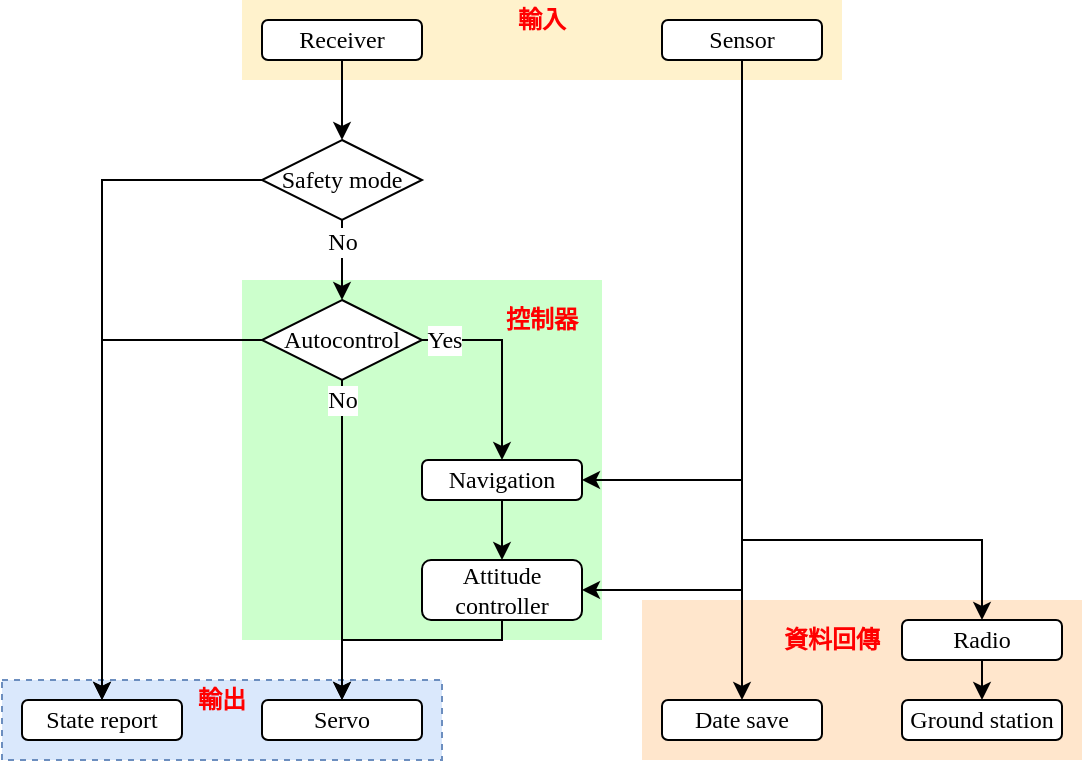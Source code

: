 <mxfile version="14.6.13" type="device" pages="2"><diagram id="71xkOZCIWP55iZQCZDu6" name="Controller_Hardware"><mxGraphModel dx="1069" dy="617" grid="1" gridSize="10" guides="1" tooltips="1" connect="1" arrows="1" fold="1" page="1" pageScale="1" pageWidth="827" pageHeight="1169" math="0" shadow="0"><root><mxCell id="mF7AuVGmOGT0jBN8QLBa-0"/><mxCell id="mF7AuVGmOGT0jBN8QLBa-1" parent="mF7AuVGmOGT0jBN8QLBa-0"/><mxCell id="OlVssdzbcfju5VcZUGdT-11" value="" style="rounded=0;whiteSpace=wrap;html=1;dashed=1;labelBackgroundColor=none;sketch=0;fontFamily=Times New Roman;fontSize=12;strokeColor=#6c8ebf;fillColor=#dae8fc;" parent="mF7AuVGmOGT0jBN8QLBa-1" vertex="1"><mxGeometry x="150" y="410" width="220" height="40" as="geometry"/></mxCell><mxCell id="OlVssdzbcfju5VcZUGdT-9" value="" style="rounded=0;whiteSpace=wrap;html=1;dashed=1;labelBackgroundColor=none;sketch=0;fontFamily=Times New Roman;fontSize=12;fillColor=#fff2cc;strokeColor=none;" parent="mF7AuVGmOGT0jBN8QLBa-1" vertex="1"><mxGeometry x="270" y="70" width="300" height="40" as="geometry"/></mxCell><mxCell id="OlVssdzbcfju5VcZUGdT-6" value="" style="rounded=0;whiteSpace=wrap;html=1;dashed=1;labelBackgroundColor=none;sketch=0;fontFamily=Times New Roman;fontSize=12;fillColor=#ffe6cc;strokeColor=none;" parent="mF7AuVGmOGT0jBN8QLBa-1" vertex="1"><mxGeometry x="470" y="370" width="220" height="80" as="geometry"/></mxCell><mxCell id="OlVssdzbcfju5VcZUGdT-1" value="" style="rounded=0;whiteSpace=wrap;html=1;dashed=1;labelBackgroundColor=#D5E8D4;sketch=0;fontFamily=Times New Roman;fontSize=12;fontColor=#000000;fillColor=#CCFFCC;strokeColor=none;" parent="mF7AuVGmOGT0jBN8QLBa-1" vertex="1"><mxGeometry x="270" y="210" width="180" height="180" as="geometry"/></mxCell><mxCell id="uz3G6rXdejJreyadg5yL-0" style="edgeStyle=orthogonalEdgeStyle;rounded=0;orthogonalLoop=1;jettySize=auto;html=1;exitX=0.5;exitY=1;exitDx=0;exitDy=0;entryX=0.5;entryY=0;entryDx=0;entryDy=0;fontFamily=Times New Roman;fontSize=12;endArrow=classic;endFill=1;" parent="mF7AuVGmOGT0jBN8QLBa-1" source="uz3G6rXdejJreyadg5yL-4" target="uz3G6rXdejJreyadg5yL-9" edge="1"><mxGeometry relative="1" as="geometry"><Array as="points"><mxPoint x="520" y="420"/></Array></mxGeometry></mxCell><mxCell id="uz3G6rXdejJreyadg5yL-1" style="edgeStyle=orthogonalEdgeStyle;rounded=0;orthogonalLoop=1;jettySize=auto;html=1;exitX=0.5;exitY=1;exitDx=0;exitDy=0;entryX=1;entryY=0.5;entryDx=0;entryDy=0;fontFamily=Times New Roman;fontSize=12;endArrow=classic;endFill=1;" parent="mF7AuVGmOGT0jBN8QLBa-1" source="uz3G6rXdejJreyadg5yL-4" target="uz3G6rXdejJreyadg5yL-12" edge="1"><mxGeometry relative="1" as="geometry"/></mxCell><mxCell id="uz3G6rXdejJreyadg5yL-2" style="edgeStyle=orthogonalEdgeStyle;rounded=0;orthogonalLoop=1;jettySize=auto;html=1;exitX=0.5;exitY=1;exitDx=0;exitDy=0;entryX=1;entryY=0.5;entryDx=0;entryDy=0;fontFamily=Times New Roman;fontSize=12;endArrow=classic;endFill=1;" parent="mF7AuVGmOGT0jBN8QLBa-1" source="uz3G6rXdejJreyadg5yL-4" target="uz3G6rXdejJreyadg5yL-6" edge="1"><mxGeometry relative="1" as="geometry"><Array as="points"><mxPoint x="440" y="365"/></Array></mxGeometry></mxCell><mxCell id="uz3G6rXdejJreyadg5yL-3" style="edgeStyle=orthogonalEdgeStyle;rounded=0;orthogonalLoop=1;jettySize=auto;html=1;exitX=0.5;exitY=1;exitDx=0;exitDy=0;entryX=0.5;entryY=0;entryDx=0;entryDy=0;fontFamily=Times New Roman;fontSize=12;endArrow=classic;endFill=1;" parent="mF7AuVGmOGT0jBN8QLBa-1" source="uz3G6rXdejJreyadg5yL-4" target="uz3G6rXdejJreyadg5yL-20" edge="1"><mxGeometry relative="1" as="geometry"><Array as="points"><mxPoint x="520" y="340"/><mxPoint x="640" y="340"/></Array></mxGeometry></mxCell><mxCell id="uz3G6rXdejJreyadg5yL-4" value="Sensor" style="rounded=1;whiteSpace=wrap;html=1;sketch=0;fontFamily=Times New Roman;fontSize=12;strokeColor=#000000;" parent="mF7AuVGmOGT0jBN8QLBa-1" vertex="1"><mxGeometry x="480" y="80" width="80" height="20" as="geometry"/></mxCell><mxCell id="uz3G6rXdejJreyadg5yL-5" style="edgeStyle=orthogonalEdgeStyle;rounded=0;orthogonalLoop=1;jettySize=auto;html=1;exitX=0.5;exitY=1;exitDx=0;exitDy=0;entryX=0.5;entryY=0;entryDx=0;entryDy=0;fontFamily=Times New Roman;fontSize=12;endArrow=classic;endFill=1;" parent="mF7AuVGmOGT0jBN8QLBa-1" source="uz3G6rXdejJreyadg5yL-6" target="uz3G6rXdejJreyadg5yL-10" edge="1"><mxGeometry relative="1" as="geometry"><Array as="points"><mxPoint x="400" y="390"/><mxPoint x="320" y="390"/></Array></mxGeometry></mxCell><mxCell id="uz3G6rXdejJreyadg5yL-6" value="Attitude controller" style="rounded=1;whiteSpace=wrap;html=1;sketch=0;fontFamily=Times New Roman;fontSize=12;strokeColor=#000000;" parent="mF7AuVGmOGT0jBN8QLBa-1" vertex="1"><mxGeometry x="360" y="350" width="80" height="30" as="geometry"/></mxCell><mxCell id="uz3G6rXdejJreyadg5yL-7" value="Ground station" style="rounded=1;whiteSpace=wrap;html=1;sketch=0;fontFamily=Times New Roman;fontSize=12;strokeColor=#000000;" parent="mF7AuVGmOGT0jBN8QLBa-1" vertex="1"><mxGeometry x="600" y="420" width="80" height="20" as="geometry"/></mxCell><mxCell id="uz3G6rXdejJreyadg5yL-8" value="State report" style="rounded=1;whiteSpace=wrap;html=1;sketch=0;fontFamily=Times New Roman;fontSize=12;strokeColor=#000000;" parent="mF7AuVGmOGT0jBN8QLBa-1" vertex="1"><mxGeometry x="160" y="420" width="80" height="20" as="geometry"/></mxCell><mxCell id="uz3G6rXdejJreyadg5yL-9" value="Date save" style="rounded=1;whiteSpace=wrap;html=1;sketch=0;fontFamily=Times New Roman;fontSize=12;strokeColor=#000000;" parent="mF7AuVGmOGT0jBN8QLBa-1" vertex="1"><mxGeometry x="480" y="420" width="80" height="20" as="geometry"/></mxCell><mxCell id="uz3G6rXdejJreyadg5yL-10" value="Servo" style="rounded=1;whiteSpace=wrap;html=1;sketch=0;fontFamily=Times New Roman;fontSize=12;strokeColor=#000000;" parent="mF7AuVGmOGT0jBN8QLBa-1" vertex="1"><mxGeometry x="280" y="420" width="80" height="20" as="geometry"/></mxCell><mxCell id="uz3G6rXdejJreyadg5yL-11" style="edgeStyle=orthogonalEdgeStyle;rounded=0;orthogonalLoop=1;jettySize=auto;html=1;exitX=0.5;exitY=1;exitDx=0;exitDy=0;entryX=0.5;entryY=0;entryDx=0;entryDy=0;fontFamily=Times New Roman;fontSize=12;endArrow=classic;endFill=1;" parent="mF7AuVGmOGT0jBN8QLBa-1" source="uz3G6rXdejJreyadg5yL-12" target="uz3G6rXdejJreyadg5yL-6" edge="1"><mxGeometry relative="1" as="geometry"/></mxCell><mxCell id="uz3G6rXdejJreyadg5yL-12" value="Navigation" style="rounded=1;whiteSpace=wrap;html=1;sketch=0;fontFamily=Times New Roman;fontSize=12;strokeColor=#000000;" parent="mF7AuVGmOGT0jBN8QLBa-1" vertex="1"><mxGeometry x="360" y="300" width="80" height="20" as="geometry"/></mxCell><mxCell id="uz3G6rXdejJreyadg5yL-13" style="edgeStyle=orthogonalEdgeStyle;rounded=0;orthogonalLoop=1;jettySize=auto;html=1;exitX=1;exitY=0.5;exitDx=0;exitDy=0;entryX=0.5;entryY=0;entryDx=0;entryDy=0;fontFamily=Times New Roman;fontSize=12;endArrow=classic;endFill=1;" parent="mF7AuVGmOGT0jBN8QLBa-1" source="uz3G6rXdejJreyadg5yL-18" target="uz3G6rXdejJreyadg5yL-12" edge="1"><mxGeometry relative="1" as="geometry"/></mxCell><mxCell id="uz3G6rXdejJreyadg5yL-14" value="Yes" style="edgeLabel;html=1;align=center;verticalAlign=middle;resizable=0;points=[];fontSize=12;fontFamily=Times New Roman;" parent="uz3G6rXdejJreyadg5yL-13" vertex="1" connectable="0"><mxGeometry x="-0.852" y="-1" relative="1" as="geometry"><mxPoint x="3" y="-1" as="offset"/></mxGeometry></mxCell><mxCell id="uz3G6rXdejJreyadg5yL-15" style="edgeStyle=orthogonalEdgeStyle;rounded=0;orthogonalLoop=1;jettySize=auto;html=1;exitX=0.5;exitY=1;exitDx=0;exitDy=0;entryX=0.5;entryY=0;entryDx=0;entryDy=0;fontFamily=Times New Roman;fontSize=12;endArrow=classic;endFill=1;" parent="mF7AuVGmOGT0jBN8QLBa-1" source="uz3G6rXdejJreyadg5yL-18" target="uz3G6rXdejJreyadg5yL-10" edge="1"><mxGeometry relative="1" as="geometry"><mxPoint x="200" y="300" as="targetPoint"/><Array as="points"><mxPoint x="320" y="320"/><mxPoint x="320" y="320"/></Array></mxGeometry></mxCell><mxCell id="uz3G6rXdejJreyadg5yL-16" value="No" style="edgeLabel;html=1;align=center;verticalAlign=middle;resizable=0;points=[];fontSize=12;fontFamily=Times New Roman;" parent="uz3G6rXdejJreyadg5yL-15" vertex="1" connectable="0"><mxGeometry x="-0.664" y="-2" relative="1" as="geometry"><mxPoint x="2" y="-17" as="offset"/></mxGeometry></mxCell><mxCell id="uz3G6rXdejJreyadg5yL-17" style="edgeStyle=orthogonalEdgeStyle;rounded=0;orthogonalLoop=1;jettySize=auto;html=1;exitX=0;exitY=0.5;exitDx=0;exitDy=0;fontFamily=Times New Roman;fontSize=12;endArrow=classic;endFill=1;startSize=6;endSize=6;entryX=0.5;entryY=0;entryDx=0;entryDy=0;" parent="mF7AuVGmOGT0jBN8QLBa-1" source="uz3G6rXdejJreyadg5yL-18" target="uz3G6rXdejJreyadg5yL-8" edge="1"><mxGeometry relative="1" as="geometry"><mxPoint x="180" y="390" as="targetPoint"/></mxGeometry></mxCell><mxCell id="uz3G6rXdejJreyadg5yL-18" value="Autocontrol" style="rhombus;whiteSpace=wrap;html=1;rounded=0;sketch=0;fontFamily=Times New Roman;fontSize=12;strokeColor=#000000;" parent="mF7AuVGmOGT0jBN8QLBa-1" vertex="1"><mxGeometry x="280" y="220" width="80" height="40" as="geometry"/></mxCell><mxCell id="uz3G6rXdejJreyadg5yL-19" style="edgeStyle=orthogonalEdgeStyle;rounded=0;orthogonalLoop=1;jettySize=auto;html=1;exitX=0.5;exitY=1;exitDx=0;exitDy=0;entryX=0.5;entryY=0;entryDx=0;entryDy=0;fontFamily=Times New Roman;fontSize=12;endArrow=classic;endFill=1;" parent="mF7AuVGmOGT0jBN8QLBa-1" source="uz3G6rXdejJreyadg5yL-20" target="uz3G6rXdejJreyadg5yL-7" edge="1"><mxGeometry relative="1" as="geometry"/></mxCell><mxCell id="uz3G6rXdejJreyadg5yL-20" value="Radio" style="rounded=1;whiteSpace=wrap;html=1;sketch=0;fontFamily=Times New Roman;fontSize=12;strokeColor=#000000;" parent="mF7AuVGmOGT0jBN8QLBa-1" vertex="1"><mxGeometry x="600" y="380" width="80" height="20" as="geometry"/></mxCell><mxCell id="uz3G6rXdejJreyadg5yL-21" style="edgeStyle=orthogonalEdgeStyle;rounded=0;orthogonalLoop=1;jettySize=auto;html=1;exitX=0.5;exitY=1;exitDx=0;exitDy=0;entryX=0.5;entryY=0;entryDx=0;entryDy=0;fontFamily=Times New Roman;fontSize=12;endArrow=classic;endFill=1;" parent="mF7AuVGmOGT0jBN8QLBa-1" source="uz3G6rXdejJreyadg5yL-24" target="uz3G6rXdejJreyadg5yL-18" edge="1"><mxGeometry relative="1" as="geometry"/></mxCell><mxCell id="uz3G6rXdejJreyadg5yL-22" value="No" style="edgeLabel;html=1;align=center;verticalAlign=middle;resizable=0;points=[];fontSize=12;fontFamily=Times New Roman;" parent="uz3G6rXdejJreyadg5yL-21" vertex="1" connectable="0"><mxGeometry x="-0.775" y="-2" relative="1" as="geometry"><mxPoint x="2" y="6" as="offset"/></mxGeometry></mxCell><mxCell id="uz3G6rXdejJreyadg5yL-23" style="edgeStyle=orthogonalEdgeStyle;rounded=0;orthogonalLoop=1;jettySize=auto;html=1;exitX=0;exitY=0.5;exitDx=0;exitDy=0;fontFamily=Times New Roman;fontSize=12;endArrow=classic;endFill=1;startSize=6;endSize=6;entryX=0.5;entryY=0;entryDx=0;entryDy=0;" parent="mF7AuVGmOGT0jBN8QLBa-1" source="uz3G6rXdejJreyadg5yL-24" target="uz3G6rXdejJreyadg5yL-8" edge="1"><mxGeometry relative="1" as="geometry"><mxPoint x="230" y="390" as="targetPoint"/><Array as="points"><mxPoint x="200" y="160"/></Array></mxGeometry></mxCell><mxCell id="uz3G6rXdejJreyadg5yL-24" value="Safety mode" style="rhombus;whiteSpace=wrap;html=1;rounded=0;sketch=0;fontFamily=Times New Roman;fontSize=12;strokeColor=#000000;" parent="mF7AuVGmOGT0jBN8QLBa-1" vertex="1"><mxGeometry x="280" y="140" width="80" height="40" as="geometry"/></mxCell><mxCell id="uz3G6rXdejJreyadg5yL-25" value="" style="edgeStyle=orthogonalEdgeStyle;rounded=0;orthogonalLoop=1;jettySize=auto;html=1;fontFamily=Times New Roman;fontSize=12;endArrow=classic;endFill=1;" parent="mF7AuVGmOGT0jBN8QLBa-1" source="uz3G6rXdejJreyadg5yL-26" target="uz3G6rXdejJreyadg5yL-24" edge="1"><mxGeometry relative="1" as="geometry"/></mxCell><mxCell id="uz3G6rXdejJreyadg5yL-26" value="Receiver" style="rounded=1;whiteSpace=wrap;html=1;sketch=0;fontFamily=Times New Roman;fontSize=12;strokeColor=#000000;" parent="mF7AuVGmOGT0jBN8QLBa-1" vertex="1"><mxGeometry x="280" y="80" width="80" height="20" as="geometry"/></mxCell><mxCell id="OlVssdzbcfju5VcZUGdT-4" value="控制器" style="text;html=1;strokeColor=none;fillColor=none;align=center;verticalAlign=middle;whiteSpace=wrap;rounded=0;dashed=1;labelBackgroundColor=none;sketch=0;fontFamily=Times New Roman;fontSize=12;fontColor=#FF0000;fontStyle=1" parent="mF7AuVGmOGT0jBN8QLBa-1" vertex="1"><mxGeometry x="400" y="220" width="40" height="20" as="geometry"/></mxCell><mxCell id="OlVssdzbcfju5VcZUGdT-8" value="資料回傳" style="text;html=1;strokeColor=none;fillColor=none;align=center;verticalAlign=middle;whiteSpace=wrap;rounded=0;dashed=1;labelBackgroundColor=none;sketch=0;fontFamily=Times New Roman;fontSize=12;fontColor=#FF0000;fontStyle=1" parent="mF7AuVGmOGT0jBN8QLBa-1" vertex="1"><mxGeometry x="540" y="380" width="50" height="20" as="geometry"/></mxCell><mxCell id="OlVssdzbcfju5VcZUGdT-10" value="輸入" style="text;html=1;strokeColor=none;fillColor=none;align=center;verticalAlign=middle;whiteSpace=wrap;rounded=0;dashed=1;labelBackgroundColor=none;sketch=0;fontFamily=Times New Roman;fontSize=12;fontColor=#FF0000;fontStyle=1" parent="mF7AuVGmOGT0jBN8QLBa-1" vertex="1"><mxGeometry x="400" y="70" width="40" height="20" as="geometry"/></mxCell><mxCell id="OlVssdzbcfju5VcZUGdT-12" value="輸出" style="text;html=1;strokeColor=none;fillColor=none;align=center;verticalAlign=middle;whiteSpace=wrap;rounded=0;dashed=1;labelBackgroundColor=none;sketch=0;fontFamily=Times New Roman;fontSize=12;fontColor=#FF0000;fontStyle=1" parent="mF7AuVGmOGT0jBN8QLBa-1" vertex="1"><mxGeometry x="240" y="410" width="40" height="20" as="geometry"/></mxCell></root></mxGraphModel></diagram><diagram id="pkJ95WLWtPT0WJBZElVK" name="Controller_Design"><mxGraphModel dx="1292" dy="746" grid="1" gridSize="10" guides="1" tooltips="1" connect="1" arrows="1" fold="1" page="1" pageScale="1" pageWidth="827" pageHeight="1169" background="none" math="0" shadow="0"><root><mxCell id="0"/><mxCell id="1" style="" parent="0"/><mxCell id="kjEUqOH6MsUdHPI0qtPl-35" value="" style="whiteSpace=wrap;html=1;rounded=0;sketch=0;fontFamily=Times New Roman;fontSize=12;fillColor=#d5e8d4;strokeColor=none;" parent="1" vertex="1"><mxGeometry x="140" y="270" width="280" height="470" as="geometry"/></mxCell><mxCell id="kjEUqOH6MsUdHPI0qtPl-33" value="" style="whiteSpace=wrap;html=1;rounded=0;sketch=0;fontFamily=Times New Roman;fontSize=12;fillColor=#ffe6cc;strokeColor=none;" parent="1" vertex="1"><mxGeometry x="420" y="270" width="270" height="470" as="geometry"/></mxCell><mxCell id="0AEMLQXcs-jVgvWhZm0d-14" style="edgeStyle=orthogonalEdgeStyle;rounded=0;sketch=0;orthogonalLoop=1;jettySize=auto;html=1;exitX=0.5;exitY=1;exitDx=0;exitDy=0;exitPerimeter=0;entryX=0.5;entryY=0;entryDx=0;entryDy=0;shadow=0;fontFamily=Times New Roman;" parent="1" source="0AEMLQXcs-jVgvWhZm0d-11" target="0AEMLQXcs-jVgvWhZm0d-10" edge="1"><mxGeometry relative="1" as="geometry"/></mxCell><mxCell id="0AEMLQXcs-jVgvWhZm0d-11" value="拿到飛機參數" style="strokeWidth=1;html=1;shape=mxgraph.flowchart.start_1;whiteSpace=wrap;fontFamily=Times New Roman;" parent="1" vertex="1"><mxGeometry x="360" y="40" width="120" height="40" as="geometry"/></mxCell><mxCell id="64SEgEjS-yVHp8oKtaRT-19" style="edgeStyle=orthogonalEdgeStyle;rounded=0;orthogonalLoop=1;jettySize=auto;html=1;exitX=0.5;exitY=1;exitDx=0;exitDy=0;entryX=0.5;entryY=0;entryDx=0;entryDy=0;fontFamily=Times New Roman;fontSize=12;" parent="1" source="0AEMLQXcs-jVgvWhZm0d-10" target="64SEgEjS-yVHp8oKtaRT-18" edge="1"><mxGeometry relative="1" as="geometry"/></mxCell><mxCell id="0AEMLQXcs-jVgvWhZm0d-10" value="&lt;font&gt;檢查所有參數是否正確&lt;/font&gt;" style="rounded=1;whiteSpace=wrap;html=1;fontFamily=Times New Roman;" parent="1" vertex="1"><mxGeometry x="360" y="120" width="120" height="40" as="geometry"/></mxCell><mxCell id="0AEMLQXcs-jVgvWhZm0d-15" value="看縱向還有橫向的Pole location，各個模態的根要在合理的位置。" style="shape=document;whiteSpace=wrap;html=1;boundedLbl=1;rounded=0;sketch=0;strokeWidth=1;fontFamily=Times New Roman;size=0.125;fontSize=10;" parent="1" vertex="1"><mxGeometry x="600" y="40" width="100" height="80" as="geometry"/></mxCell><mxCell id="0AEMLQXcs-jVgvWhZm0d-16" style="edgeStyle=entityRelationEdgeStyle;rounded=0;sketch=0;orthogonalLoop=1;jettySize=auto;html=1;exitX=1;exitY=0;exitDx=0;exitDy=0;shadow=0;endArrow=none;endFill=0;fontFamily=Times New Roman;dashed=1;" parent="1" source="0AEMLQXcs-jVgvWhZm0d-10" target="0AEMLQXcs-jVgvWhZm0d-15" edge="1"><mxGeometry x="360" y="95" as="geometry"/></mxCell><mxCell id="64SEgEjS-yVHp8oKtaRT-21" value="" style="edgeStyle=entityRelationEdgeStyle;rounded=0;orthogonalLoop=1;jettySize=auto;html=1;fontFamily=Times New Roman;fontSize=12;dashed=1;endArrow=none;endFill=0;exitX=0;exitY=0;exitDx=0;exitDy=0;" parent="1" source="64SEgEjS-yVHp8oKtaRT-13" target="64SEgEjS-yVHp8oKtaRT-17" edge="1"><mxGeometry relative="1" as="geometry"/></mxCell><mxCell id="64SEgEjS-yVHp8oKtaRT-28" value="" style="edgeStyle=orthogonalEdgeStyle;rounded=0;orthogonalLoop=1;jettySize=auto;html=1;fontFamily=Times New Roman;fontSize=12;endArrow=classic;endFill=1;" parent="1" source="64SEgEjS-yVHp8oKtaRT-13" target="64SEgEjS-yVHp8oKtaRT-24" edge="1"><mxGeometry relative="1" as="geometry"/></mxCell><mxCell id="64SEgEjS-yVHp8oKtaRT-13" value="設定控制目標" style="rounded=1;whiteSpace=wrap;html=1;sketch=0;fontSize=12;strokeColor=#000000;fontFamily=Times New Roman;" parent="1" vertex="1"><mxGeometry x="240" y="280" width="120" height="40" as="geometry"/></mxCell><mxCell id="64SEgEjS-yVHp8oKtaRT-17" value="Rise time, Settling time, Overshoot...等等" style="shape=document;whiteSpace=wrap;html=1;boundedLbl=1;rounded=0;sketch=0;strokeWidth=1;fontFamily=Times New Roman;size=0.125;fontSize=10;" parent="1" vertex="1"><mxGeometry x="20" y="200" width="100" height="80" as="geometry"/></mxCell><mxCell id="64SEgEjS-yVHp8oKtaRT-20" value="" style="edgeStyle=orthogonalEdgeStyle;rounded=0;orthogonalLoop=1;jettySize=auto;html=1;fontFamily=Times New Roman;fontSize=12;" parent="1" source="64SEgEjS-yVHp8oKtaRT-18" target="64SEgEjS-yVHp8oKtaRT-13" edge="1"><mxGeometry relative="1" as="geometry"/></mxCell><mxCell id="64SEgEjS-yVHp8oKtaRT-23" value="" style="edgeStyle=entityRelationEdgeStyle;rounded=0;orthogonalLoop=1;jettySize=auto;html=1;dashed=1;fontFamily=Times New Roman;fontSize=12;endArrow=none;endFill=0;exitX=0;exitY=0;exitDx=0;exitDy=0;" parent="1" source="64SEgEjS-yVHp8oKtaRT-18" target="64SEgEjS-yVHp8oKtaRT-22" edge="1"><mxGeometry relative="1" as="geometry"/></mxCell><mxCell id="64SEgEjS-yVHp8oKtaRT-45" style="rounded=0;orthogonalLoop=1;jettySize=auto;html=1;exitX=0.5;exitY=1;exitDx=0;exitDy=0;entryX=0.5;entryY=0;entryDx=0;entryDy=0;fontFamily=Times New Roman;fontSize=12;endArrow=classic;endFill=1;edgeStyle=orthogonalEdgeStyle;" parent="1" source="64SEgEjS-yVHp8oKtaRT-18" target="64SEgEjS-yVHp8oKtaRT-44" edge="1"><mxGeometry relative="1" as="geometry"><Array as="points"><mxPoint x="420" y="260"/><mxPoint x="580" y="260"/></Array></mxGeometry></mxCell><mxCell id="64SEgEjS-yVHp8oKtaRT-18" value="挑選控制器種類" style="rounded=1;whiteSpace=wrap;html=1;sketch=0;fontFamily=Times New Roman;fontSize=12;strokeColor=#000000;" parent="1" vertex="1"><mxGeometry x="360" y="200" width="120" height="40" as="geometry"/></mxCell><mxCell id="64SEgEjS-yVHp8oKtaRT-22" value="P, PI, PD, PID, Lead/Lag, State feedback...等等" style="shape=document;whiteSpace=wrap;html=1;boundedLbl=1;rounded=0;sketch=0;strokeWidth=1;fontFamily=Times New Roman;size=0.125;fontSize=10;" parent="1" vertex="1"><mxGeometry x="140" y="120" width="100" height="80" as="geometry"/></mxCell><mxCell id="64SEgEjS-yVHp8oKtaRT-30" value="" style="edgeStyle=orthogonalEdgeStyle;rounded=0;orthogonalLoop=1;jettySize=auto;html=1;fontFamily=Times New Roman;fontSize=12;endArrow=classic;endFill=1;" parent="1" source="64SEgEjS-yVHp8oKtaRT-24" target="64SEgEjS-yVHp8oKtaRT-25" edge="1"><mxGeometry relative="1" as="geometry"/></mxCell><mxCell id="64SEgEjS-yVHp8oKtaRT-24" value="挑選參數" style="rounded=1;whiteSpace=wrap;html=1;sketch=0;fontFamily=Times New Roman;fontSize=12;strokeColor=#000000;" parent="1" vertex="1"><mxGeometry x="240" y="360" width="120" height="40" as="geometry"/></mxCell><mxCell id="64SEgEjS-yVHp8oKtaRT-31" value="" style="edgeStyle=orthogonalEdgeStyle;rounded=0;orthogonalLoop=1;jettySize=auto;html=1;fontFamily=Times New Roman;fontSize=12;endArrow=classic;endFill=1;" parent="1" source="64SEgEjS-yVHp8oKtaRT-25" target="64SEgEjS-yVHp8oKtaRT-27" edge="1"><mxGeometry relative="1" as="geometry"/></mxCell><mxCell id="64SEgEjS-yVHp8oKtaRT-25" value="線性模擬" style="rounded=1;whiteSpace=wrap;html=1;sketch=0;fontFamily=Times New Roman;fontSize=12;strokeColor=#000000;" parent="1" vertex="1"><mxGeometry x="240" y="440" width="120" height="40" as="geometry"/></mxCell><mxCell id="64SEgEjS-yVHp8oKtaRT-34" value="" style="edgeStyle=orthogonalEdgeStyle;rounded=0;orthogonalLoop=1;jettySize=auto;html=1;fontFamily=Times New Roman;fontSize=12;endArrow=classic;endFill=1;" parent="1" source="64SEgEjS-yVHp8oKtaRT-26" target="64SEgEjS-yVHp8oKtaRT-33" edge="1"><mxGeometry relative="1" as="geometry"/></mxCell><mxCell id="64SEgEjS-yVHp8oKtaRT-26" value="非線性模擬" style="rounded=1;whiteSpace=wrap;html=1;sketch=0;fontFamily=Times New Roman;fontSize=12;strokeColor=#000000;" parent="1" vertex="1"><mxGeometry x="240" y="600" width="120" height="40" as="geometry"/></mxCell><mxCell id="64SEgEjS-yVHp8oKtaRT-39" style="edgeStyle=orthogonalEdgeStyle;rounded=0;orthogonalLoop=1;jettySize=auto;html=1;exitX=0;exitY=0.5;exitDx=0;exitDy=0;entryX=0.5;entryY=0;entryDx=0;entryDy=0;fontFamily=Times New Roman;fontSize=12;endArrow=classic;endFill=1;" parent="1" source="64SEgEjS-yVHp8oKtaRT-27" target="64SEgEjS-yVHp8oKtaRT-24" edge="1"><mxGeometry relative="1" as="geometry"><Array as="points"><mxPoint x="200" y="540"/><mxPoint x="200" y="340"/><mxPoint x="300" y="340"/></Array></mxGeometry></mxCell><mxCell id="64SEgEjS-yVHp8oKtaRT-40" value="No" style="edgeLabel;html=1;align=center;verticalAlign=middle;resizable=0;points=[];fontSize=12;fontFamily=Times New Roman;" parent="64SEgEjS-yVHp8oKtaRT-39" vertex="1" connectable="0"><mxGeometry x="-0.923" relative="1" as="geometry"><mxPoint x="5" as="offset"/></mxGeometry></mxCell><mxCell id="kjEUqOH6MsUdHPI0qtPl-43" value="No" style="edgeLabel;html=1;align=center;verticalAlign=middle;resizable=0;points=[];fontSize=12;fontFamily=Times New Roman;labelBackgroundColor=#D5E8D4;" parent="64SEgEjS-yVHp8oKtaRT-39" vertex="1" connectable="0"><mxGeometry x="-0.923" relative="1" as="geometry"><mxPoint x="5" as="offset"/></mxGeometry></mxCell><mxCell id="kjEUqOH6MsUdHPI0qtPl-47" style="edgeStyle=orthogonalEdgeStyle;rounded=0;orthogonalLoop=1;jettySize=auto;html=1;exitX=0.5;exitY=1;exitDx=0;exitDy=0;entryX=0.5;entryY=0;entryDx=0;entryDy=0;labelBackgroundColor=none;fontFamily=Times New Roman;fontSize=12;fontColor=#000000;endArrow=classic;endFill=1;startSize=6;endSize=6;strokeColor=#000000;" parent="1" source="64SEgEjS-yVHp8oKtaRT-27" target="64SEgEjS-yVHp8oKtaRT-26" edge="1"><mxGeometry relative="1" as="geometry"/></mxCell><mxCell id="kjEUqOH6MsUdHPI0qtPl-48" value="Yes" style="edgeLabel;html=1;align=center;verticalAlign=middle;resizable=0;points=[];fontSize=12;fontFamily=Times New Roman;fontColor=#000000;labelBackgroundColor=#D5E8D4;" parent="kjEUqOH6MsUdHPI0qtPl-47" vertex="1" connectable="0"><mxGeometry x="-0.75" relative="1" as="geometry"><mxPoint y="5" as="offset"/></mxGeometry></mxCell><mxCell id="64SEgEjS-yVHp8oKtaRT-27" value="符合目標" style="rhombus;whiteSpace=wrap;html=1;rounded=0;sketch=0;fontFamily=Times New Roman;fontSize=12;strokeColor=#000000;" parent="1" vertex="1"><mxGeometry x="240" y="520" width="120" height="40" as="geometry"/></mxCell><mxCell id="64SEgEjS-yVHp8oKtaRT-37" style="edgeStyle=orthogonalEdgeStyle;rounded=0;orthogonalLoop=1;jettySize=auto;html=1;exitX=0;exitY=0.5;exitDx=0;exitDy=0;entryX=0.5;entryY=0;entryDx=0;entryDy=0;fontFamily=Times New Roman;fontSize=12;endArrow=classic;endFill=1;" parent="1" source="64SEgEjS-yVHp8oKtaRT-33" target="64SEgEjS-yVHp8oKtaRT-24" edge="1"><mxGeometry relative="1" as="geometry"><Array as="points"><mxPoint x="160" y="700"/><mxPoint x="160" y="330"/><mxPoint x="300" y="330"/></Array></mxGeometry></mxCell><mxCell id="64SEgEjS-yVHp8oKtaRT-38" value="No" style="edgeLabel;html=1;align=center;verticalAlign=middle;resizable=0;points=[];fontSize=12;fontFamily=Times New Roman;" parent="64SEgEjS-yVHp8oKtaRT-37" vertex="1" connectable="0"><mxGeometry x="-0.919" y="1" relative="1" as="geometry"><mxPoint x="18" y="-1" as="offset"/></mxGeometry></mxCell><mxCell id="kjEUqOH6MsUdHPI0qtPl-44" value="No" style="edgeLabel;html=1;align=center;verticalAlign=middle;resizable=0;points=[];fontSize=12;fontFamily=Times New Roman;labelBackgroundColor=#D5E8D4;" parent="64SEgEjS-yVHp8oKtaRT-37" vertex="1" connectable="0"><mxGeometry x="-0.919" y="1" relative="1" as="geometry"><mxPoint x="18" y="-1" as="offset"/></mxGeometry></mxCell><mxCell id="kjEUqOH6MsUdHPI0qtPl-45" style="edgeStyle=orthogonalEdgeStyle;rounded=0;orthogonalLoop=1;jettySize=auto;html=1;exitX=0.5;exitY=1;exitDx=0;exitDy=0;entryX=0.5;entryY=0;entryDx=0;entryDy=0;labelBackgroundColor=none;fontFamily=Times New Roman;fontSize=12;fontColor=#FF0000;endArrow=classic;endFill=1;startSize=6;endSize=6;strokeColor=#000000;" parent="1" source="64SEgEjS-yVHp8oKtaRT-33" target="64SEgEjS-yVHp8oKtaRT-35" edge="1"><mxGeometry relative="1" as="geometry"><Array as="points"><mxPoint x="300" y="760"/><mxPoint x="420" y="760"/></Array></mxGeometry></mxCell><mxCell id="kjEUqOH6MsUdHPI0qtPl-46" value="Yes" style="edgeLabel;html=1;align=center;verticalAlign=middle;resizable=0;points=[];fontSize=12;fontFamily=Times New Roman;labelBackgroundColor=#D5E8D4;" parent="kjEUqOH6MsUdHPI0qtPl-45" vertex="1" connectable="0"><mxGeometry x="-0.929" relative="1" as="geometry"><mxPoint as="offset"/></mxGeometry></mxCell><mxCell id="64SEgEjS-yVHp8oKtaRT-33" value="符合目標" style="rhombus;whiteSpace=wrap;html=1;rounded=0;sketch=0;fontFamily=Times New Roman;fontSize=12;strokeColor=#000000;" parent="1" vertex="1"><mxGeometry x="240" y="680" width="120" height="40" as="geometry"/></mxCell><mxCell id="64SEgEjS-yVHp8oKtaRT-35" value="完成控制器設計" style="ellipse;whiteSpace=wrap;html=1;rounded=0;sketch=0;fontFamily=Times New Roman;fontSize=12;strokeColor=#000000;" parent="1" vertex="1"><mxGeometry x="360" y="800" width="120" height="40" as="geometry"/></mxCell><mxCell id="kjEUqOH6MsUdHPI0qtPl-11" value="" style="edgeStyle=orthogonalEdgeStyle;rounded=0;orthogonalLoop=1;jettySize=auto;html=1;fontFamily=Times New Roman;fontSize=12;endArrow=classic;endFill=1;startSize=6;endSize=6;strokeColor=#000000;" parent="1" source="64SEgEjS-yVHp8oKtaRT-44" target="kjEUqOH6MsUdHPI0qtPl-6" edge="1"><mxGeometry relative="1" as="geometry"/></mxCell><UserObject label="控制器硬體程式設計" link="data:page/id,71xkOZCIWP55iZQCZDu6" id="64SEgEjS-yVHp8oKtaRT-44"><mxCell style="rounded=1;whiteSpace=wrap;html=1;sketch=0;fontFamily=Times New Roman;fontSize=12;strokeColor=#000000;fontStyle=4" parent="1" vertex="1"><mxGeometry x="520" y="360" width="120" height="40" as="geometry"/></mxCell></UserObject><mxCell id="kjEUqOH6MsUdHPI0qtPl-12" value="" style="edgeStyle=orthogonalEdgeStyle;rounded=0;orthogonalLoop=1;jettySize=auto;html=1;fontFamily=Times New Roman;fontSize=12;endArrow=classic;endFill=1;startSize=6;endSize=6;strokeColor=#000000;exitX=0.5;exitY=1;exitDx=0;exitDy=0;" parent="1" source="kjEUqOH6MsUdHPI0qtPl-6" edge="1"><mxGeometry relative="1" as="geometry"><mxPoint x="580.0" y="520" as="targetPoint"/></mxGeometry></mxCell><mxCell id="kjEUqOH6MsUdHPI0qtPl-28" value="Yes" style="edgeLabel;html=1;align=center;verticalAlign=middle;resizable=0;points=[];fontSize=12;fontFamily=Times New Roman;labelBackgroundColor=#FFE6CC;" parent="kjEUqOH6MsUdHPI0qtPl-12" vertex="1" connectable="0"><mxGeometry x="-0.732" y="1" relative="1" as="geometry"><mxPoint x="-1" y="5" as="offset"/></mxGeometry></mxCell><mxCell id="kjEUqOH6MsUdHPI0qtPl-19" style="edgeStyle=orthogonalEdgeStyle;rounded=0;orthogonalLoop=1;jettySize=auto;html=1;exitX=0;exitY=0.5;exitDx=0;exitDy=0;entryX=0.5;entryY=0;entryDx=0;entryDy=0;fontFamily=Times New Roman;fontSize=12;endArrow=classic;endFill=1;startSize=6;endSize=6;strokeColor=#000000;" parent="1" source="kjEUqOH6MsUdHPI0qtPl-6" target="64SEgEjS-yVHp8oKtaRT-44" edge="1"><mxGeometry relative="1" as="geometry"><Array as="points"><mxPoint x="500" y="460"/><mxPoint x="500" y="340"/><mxPoint x="580" y="340"/></Array></mxGeometry></mxCell><mxCell id="kjEUqOH6MsUdHPI0qtPl-20" value="No" style="edgeLabel;html=1;align=center;verticalAlign=middle;resizable=0;points=[];fontSize=12;fontFamily=Times New Roman;labelBackgroundColor=#FFE6CC;" parent="kjEUqOH6MsUdHPI0qtPl-19" vertex="1" connectable="0"><mxGeometry x="-0.958" y="1" relative="1" as="geometry"><mxPoint x="-5" y="-1" as="offset"/></mxGeometry></mxCell><mxCell id="kjEUqOH6MsUdHPI0qtPl-6" value="&lt;span&gt;編譯測試&lt;/span&gt;" style="rhombus;whiteSpace=wrap;html=1;rounded=0;sketch=0;fontFamily=Times New Roman;fontSize=12;strokeColor=#000000;" parent="1" vertex="1"><mxGeometry x="520" y="440" width="120" height="40" as="geometry"/></mxCell><mxCell id="kjEUqOH6MsUdHPI0qtPl-13" value="" style="edgeStyle=orthogonalEdgeStyle;rounded=0;orthogonalLoop=1;jettySize=auto;html=1;fontFamily=Times New Roman;fontSize=12;endArrow=classic;endFill=1;startSize=6;endSize=6;strokeColor=#000000;entryX=0.5;entryY=0;entryDx=0;entryDy=0;exitX=0.5;exitY=1;exitDx=0;exitDy=0;" parent="1" edge="1"><mxGeometry relative="1" as="geometry"><mxPoint x="580.0" y="560" as="sourcePoint"/><mxPoint x="580.0" y="600" as="targetPoint"/></mxGeometry></mxCell><mxCell id="kjEUqOH6MsUdHPI0qtPl-29" value="Yes" style="edgeLabel;html=1;align=center;verticalAlign=middle;resizable=0;points=[];fontSize=12;fontFamily=Times New Roman;labelBackgroundColor=#FFE6CC;" parent="kjEUqOH6MsUdHPI0qtPl-13" vertex="1" connectable="0"><mxGeometry x="-0.692" y="-1" relative="1" as="geometry"><mxPoint x="1" y="4" as="offset"/></mxGeometry></mxCell><mxCell id="kjEUqOH6MsUdHPI0qtPl-18" style="edgeStyle=orthogonalEdgeStyle;rounded=0;orthogonalLoop=1;jettySize=auto;html=1;exitX=0;exitY=0.5;exitDx=0;exitDy=0;entryX=0.5;entryY=0;entryDx=0;entryDy=0;fontFamily=Times New Roman;fontSize=12;endArrow=classic;endFill=1;startSize=6;endSize=6;strokeColor=#000000;" parent="1" target="64SEgEjS-yVHp8oKtaRT-44" edge="1"><mxGeometry relative="1" as="geometry"><Array as="points"><mxPoint x="480" y="540"/><mxPoint x="480" y="320"/><mxPoint x="580" y="320"/></Array><mxPoint x="520.0" y="540" as="sourcePoint"/></mxGeometry></mxCell><mxCell id="kjEUqOH6MsUdHPI0qtPl-24" value="No" style="edgeLabel;html=1;align=center;verticalAlign=middle;resizable=0;points=[];fontSize=12;fontFamily=Times New Roman;labelBackgroundColor=#FFE6CC;" parent="kjEUqOH6MsUdHPI0qtPl-18" vertex="1" connectable="0"><mxGeometry x="-0.966" relative="1" as="geometry"><mxPoint x="-3" as="offset"/></mxGeometry></mxCell><mxCell id="kjEUqOH6MsUdHPI0qtPl-14" value="" style="edgeStyle=orthogonalEdgeStyle;rounded=0;orthogonalLoop=1;jettySize=auto;html=1;fontFamily=Times New Roman;fontSize=12;endArrow=classic;endFill=1;startSize=6;endSize=6;strokeColor=#000000;exitX=0.5;exitY=1;exitDx=0;exitDy=0;entryX=0.5;entryY=0;entryDx=0;entryDy=0;dashed=1;" parent="1" target="kjEUqOH6MsUdHPI0qtPl-10" edge="1"><mxGeometry relative="1" as="geometry"><mxPoint x="580.0" y="640" as="sourcePoint"/><mxPoint x="579.8" y="690" as="targetPoint"/></mxGeometry></mxCell><mxCell id="kjEUqOH6MsUdHPI0qtPl-30" value="Yes" style="edgeLabel;html=1;align=center;verticalAlign=middle;resizable=0;points=[];fontSize=12;fontFamily=Times New Roman;labelBackgroundColor=#FFE6CC;" parent="kjEUqOH6MsUdHPI0qtPl-14" vertex="1" connectable="0"><mxGeometry x="-0.692" relative="1" as="geometry"><mxPoint y="4" as="offset"/></mxGeometry></mxCell><mxCell id="kjEUqOH6MsUdHPI0qtPl-17" style="edgeStyle=orthogonalEdgeStyle;rounded=0;orthogonalLoop=1;jettySize=auto;html=1;exitX=0;exitY=0.5;exitDx=0;exitDy=0;entryX=0.5;entryY=0;entryDx=0;entryDy=0;fontFamily=Times New Roman;fontSize=12;endArrow=classic;endFill=1;startSize=6;endSize=6;strokeColor=#000000;dashed=1;" parent="1" target="64SEgEjS-yVHp8oKtaRT-44" edge="1"><mxGeometry relative="1" as="geometry"><Array as="points"><mxPoint x="460" y="620"/><mxPoint x="460" y="300"/><mxPoint x="580" y="300"/></Array><mxPoint x="520.0" y="620" as="sourcePoint"/></mxGeometry></mxCell><mxCell id="kjEUqOH6MsUdHPI0qtPl-25" value="No" style="edgeLabel;html=1;align=center;verticalAlign=middle;resizable=0;points=[];fontSize=12;fontFamily=Times New Roman;labelBackgroundColor=#FFE6CC;" parent="kjEUqOH6MsUdHPI0qtPl-17" vertex="1" connectable="0"><mxGeometry x="-0.977" y="-1" relative="1" as="geometry"><mxPoint x="-4" y="1" as="offset"/></mxGeometry></mxCell><mxCell id="kjEUqOH6MsUdHPI0qtPl-16" style="edgeStyle=orthogonalEdgeStyle;rounded=0;orthogonalLoop=1;jettySize=auto;html=1;exitX=0;exitY=0.5;exitDx=0;exitDy=0;entryX=0.5;entryY=0;entryDx=0;entryDy=0;fontFamily=Times New Roman;fontSize=12;endArrow=classic;endFill=1;startSize=6;endSize=6;strokeColor=#000000;dashed=1;" parent="1" source="kjEUqOH6MsUdHPI0qtPl-10" target="64SEgEjS-yVHp8oKtaRT-44" edge="1"><mxGeometry relative="1" as="geometry"><Array as="points"><mxPoint x="440" y="700"/><mxPoint x="440" y="280"/><mxPoint x="580" y="280"/></Array></mxGeometry></mxCell><mxCell id="kjEUqOH6MsUdHPI0qtPl-26" value="No" style="edgeLabel;html=1;align=center;verticalAlign=middle;resizable=0;points=[];fontSize=12;fontFamily=Times New Roman;labelBackgroundColor=#FFE6CC;" parent="kjEUqOH6MsUdHPI0qtPl-16" vertex="1" connectable="0"><mxGeometry x="-0.966" y="-1" relative="1" as="geometry"><mxPoint y="1" as="offset"/></mxGeometry></mxCell><mxCell id="kjEUqOH6MsUdHPI0qtPl-31" style="edgeStyle=orthogonalEdgeStyle;rounded=0;orthogonalLoop=1;jettySize=auto;html=1;exitX=0.5;exitY=1;exitDx=0;exitDy=0;fontFamily=Times New Roman;fontSize=12;endArrow=classic;endFill=1;startSize=6;endSize=6;strokeColor=#000000;entryX=0.5;entryY=0;entryDx=0;entryDy=0;" parent="1" source="kjEUqOH6MsUdHPI0qtPl-10" target="64SEgEjS-yVHp8oKtaRT-35" edge="1"><mxGeometry relative="1" as="geometry"><mxPoint x="580.286" y="760" as="targetPoint"/><Array as="points"><mxPoint x="580" y="760"/><mxPoint x="420" y="760"/></Array></mxGeometry></mxCell><mxCell id="kjEUqOH6MsUdHPI0qtPl-32" value="Yes" style="edgeLabel;html=1;align=center;verticalAlign=middle;resizable=0;points=[];fontSize=12;fontFamily=Times New Roman;labelBackgroundColor=#FFE6CC;" parent="kjEUqOH6MsUdHPI0qtPl-31" vertex="1" connectable="0"><mxGeometry x="-0.778" relative="1" as="geometry"><mxPoint y="-21" as="offset"/></mxGeometry></mxCell><mxCell id="kjEUqOH6MsUdHPI0qtPl-10" value="Hardware in the loop" style="rhombus;whiteSpace=wrap;html=1;rounded=0;sketch=0;fontFamily=Times New Roman;fontSize=12;strokeColor=#000000;dashed=1;" parent="1" vertex="1"><mxGeometry x="520" y="680" width="120" height="40" as="geometry"/></mxCell><mxCell id="kjEUqOH6MsUdHPI0qtPl-34" value="&lt;b&gt;程式設計&lt;/b&gt;" style="text;html=1;strokeColor=none;fillColor=none;align=center;verticalAlign=middle;whiteSpace=wrap;rounded=0;sketch=0;fontFamily=Times New Roman;fontSize=12;fontColor=#FF0000;" parent="1" vertex="1"><mxGeometry x="630" y="280" width="60" height="20" as="geometry"/></mxCell><mxCell id="kjEUqOH6MsUdHPI0qtPl-36" value="&lt;b&gt;控制率設計&lt;/b&gt;" style="text;html=1;strokeColor=none;fillColor=none;align=center;verticalAlign=middle;whiteSpace=wrap;rounded=0;sketch=0;fontFamily=Times New Roman;fontSize=12;fontColor=#FF0000;" parent="1" vertex="1"><mxGeometry x="140" y="280" width="70" height="20" as="geometry"/></mxCell><mxCell id="2WTM2208PDv4bos_Os0v-1" value="Software in the loop" style="rhombus;whiteSpace=wrap;html=1;rounded=0;sketch=0;fontFamily=Times New Roman;fontSize=12;strokeColor=#000000;dashed=1;" vertex="1" parent="1"><mxGeometry x="520" y="520" width="120" height="40" as="geometry"/></mxCell><mxCell id="2WTM2208PDv4bos_Os0v-2" value="燒入測試" style="rhombus;whiteSpace=wrap;html=1;rounded=0;sketch=0;fontFamily=Times New Roman;fontSize=12;strokeColor=#000000;" vertex="1" parent="1"><mxGeometry x="520" y="600" width="120" height="40" as="geometry"/></mxCell></root></mxGraphModel></diagram></mxfile>